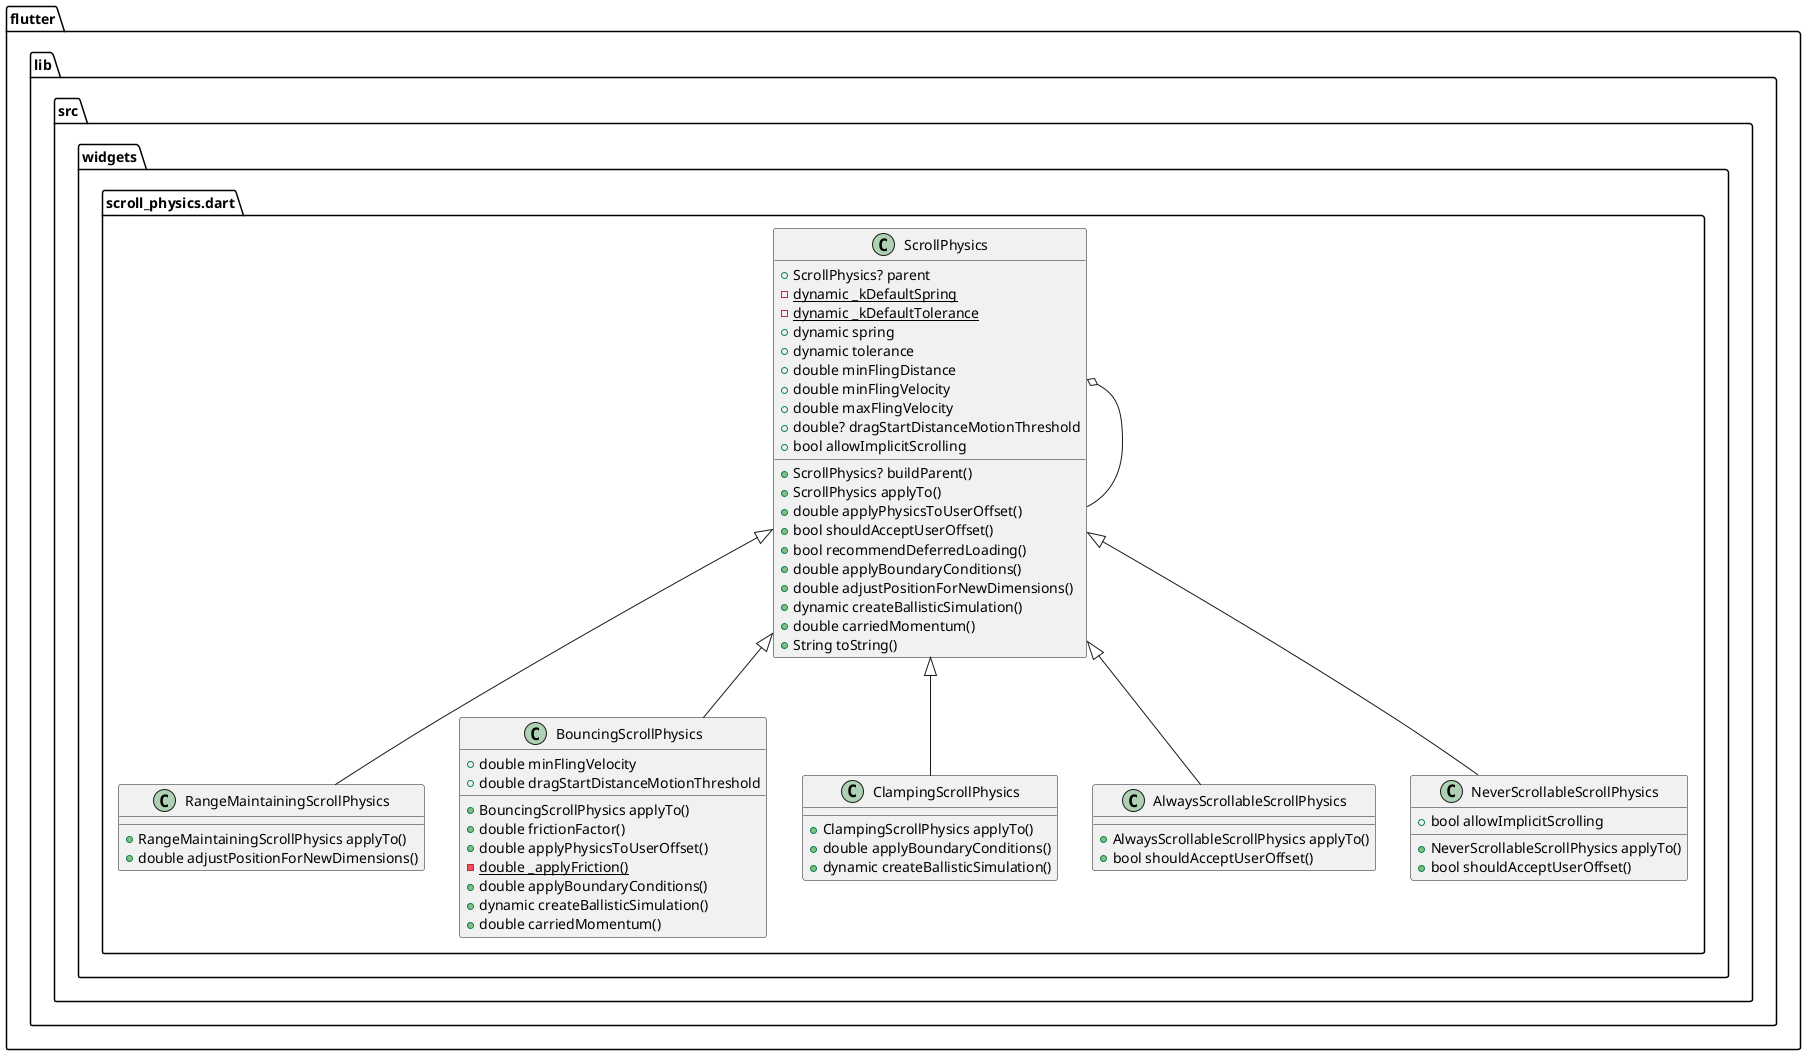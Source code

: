 @startuml
set namespaceSeparator ::

class "flutter::lib::src::widgets::scroll_physics.dart::ScrollPhysics" {
  +ScrollPhysics? parent
  {static} -dynamic _kDefaultSpring
  {static} -dynamic _kDefaultTolerance
  +dynamic spring
  +dynamic tolerance
  +double minFlingDistance
  +double minFlingVelocity
  +double maxFlingVelocity
  +double? dragStartDistanceMotionThreshold
  +bool allowImplicitScrolling
  +ScrollPhysics? buildParent()
  +ScrollPhysics applyTo()
  +double applyPhysicsToUserOffset()
  +bool shouldAcceptUserOffset()
  +bool recommendDeferredLoading()
  +double applyBoundaryConditions()
  +double adjustPositionForNewDimensions()
  +dynamic createBallisticSimulation()
  +double carriedMomentum()
  +String toString()
}

"flutter::lib::src::widgets::scroll_physics.dart::ScrollPhysics" o-- "flutter::lib::src::widgets::scroll_physics.dart::ScrollPhysics"

class "flutter::lib::src::widgets::scroll_physics.dart::RangeMaintainingScrollPhysics" {
  +RangeMaintainingScrollPhysics applyTo()
  +double adjustPositionForNewDimensions()
}

"flutter::lib::src::widgets::scroll_physics.dart::ScrollPhysics" <|-- "flutter::lib::src::widgets::scroll_physics.dart::RangeMaintainingScrollPhysics"

class "flutter::lib::src::widgets::scroll_physics.dart::BouncingScrollPhysics" {
  +double minFlingVelocity
  +double dragStartDistanceMotionThreshold
  +BouncingScrollPhysics applyTo()
  +double frictionFactor()
  +double applyPhysicsToUserOffset()
  {static} -double _applyFriction()
  +double applyBoundaryConditions()
  +dynamic createBallisticSimulation()
  +double carriedMomentum()
}

"flutter::lib::src::widgets::scroll_physics.dart::ScrollPhysics" <|-- "flutter::lib::src::widgets::scroll_physics.dart::BouncingScrollPhysics"

class "flutter::lib::src::widgets::scroll_physics.dart::ClampingScrollPhysics" {
  +ClampingScrollPhysics applyTo()
  +double applyBoundaryConditions()
  +dynamic createBallisticSimulation()
}

"flutter::lib::src::widgets::scroll_physics.dart::ScrollPhysics" <|-- "flutter::lib::src::widgets::scroll_physics.dart::ClampingScrollPhysics"

class "flutter::lib::src::widgets::scroll_physics.dart::AlwaysScrollableScrollPhysics" {
  +AlwaysScrollableScrollPhysics applyTo()
  +bool shouldAcceptUserOffset()
}

"flutter::lib::src::widgets::scroll_physics.dart::ScrollPhysics" <|-- "flutter::lib::src::widgets::scroll_physics.dart::AlwaysScrollableScrollPhysics"

class "flutter::lib::src::widgets::scroll_physics.dart::NeverScrollableScrollPhysics" {
  +bool allowImplicitScrolling
  +NeverScrollableScrollPhysics applyTo()
  +bool shouldAcceptUserOffset()
}

"flutter::lib::src::widgets::scroll_physics.dart::ScrollPhysics" <|-- "flutter::lib::src::widgets::scroll_physics.dart::NeverScrollableScrollPhysics"


@enduml